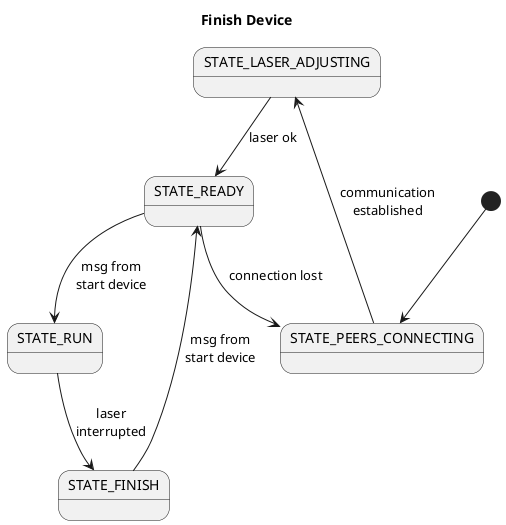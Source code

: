 @startuml

title Finish Device

state "STATE_LASER_ADJUSTING" as laser
state "STATE_PEERS_CONNECTING" as connection
state "STATE_READY" as ready
state "STATE_RUN" as run
state "STATE_FINISH" as finish

[*] --> connection
connection --> laser : communication\nestablished
laser --> ready : laser ok
ready --> run : msg from\nstart device
ready --> connection : connection lost
run --> finish : laser\ninterrupted
finish --> ready : msg from\nstart device


@enduml